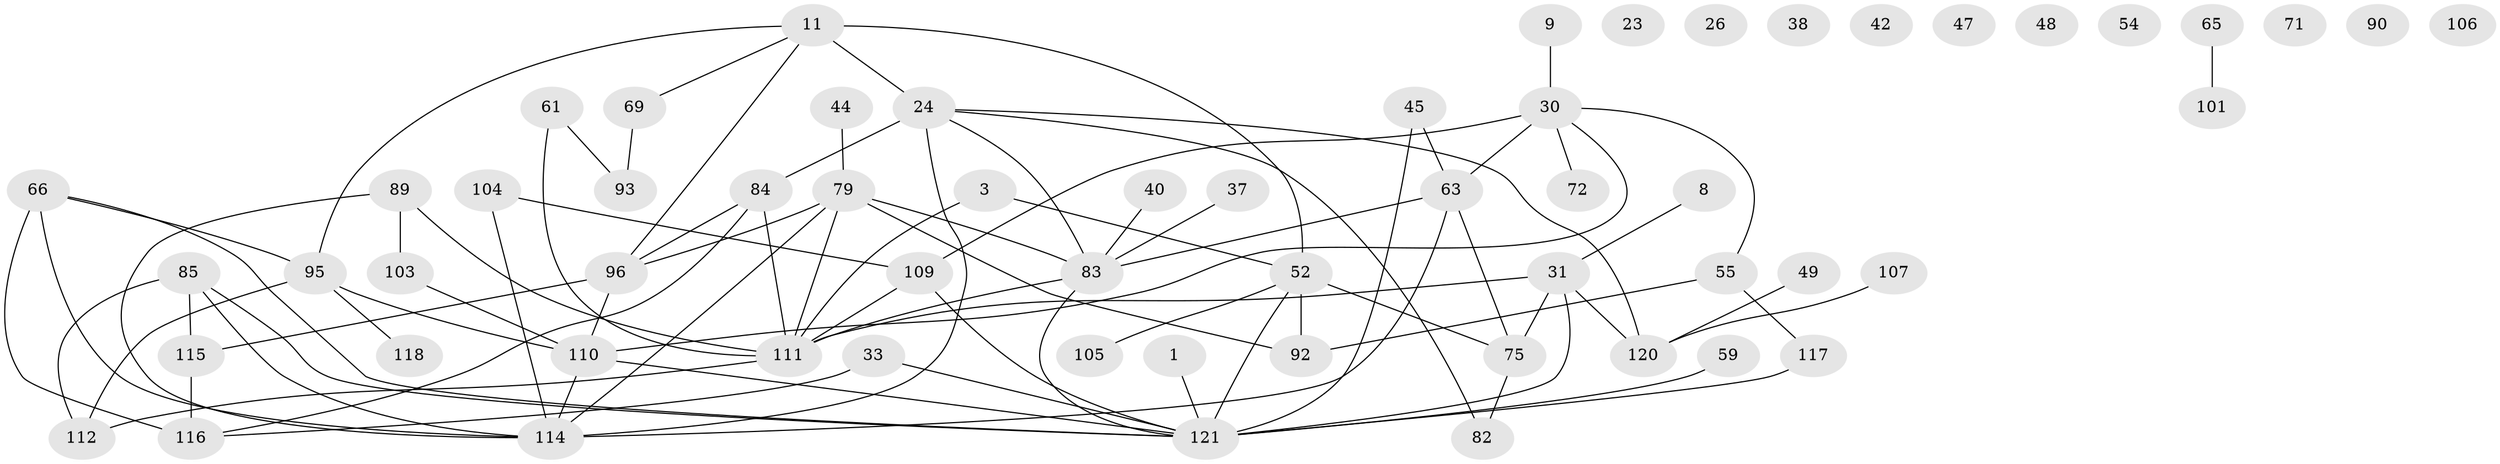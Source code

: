 // original degree distribution, {1: 0.1487603305785124, 4: 0.1322314049586777, 2: 0.21487603305785125, 3: 0.2809917355371901, 6: 0.049586776859504134, 5: 0.05785123966942149, 8: 0.008264462809917356, 0: 0.08264462809917356, 7: 0.024793388429752067}
// Generated by graph-tools (version 1.1) at 2025/38/03/09/25 04:38:51]
// undirected, 60 vertices, 84 edges
graph export_dot {
graph [start="1"]
  node [color=gray90,style=filled];
  1;
  3;
  8;
  9;
  11;
  23;
  24 [super="+5+19"];
  26;
  30;
  31 [super="+7+15"];
  33;
  37;
  38;
  40;
  42;
  44;
  45;
  47;
  48;
  49;
  52 [super="+10"];
  54;
  55;
  59;
  61;
  63 [super="+32"];
  65;
  66;
  69;
  71;
  72;
  75;
  79;
  82;
  83 [super="+67"];
  84 [super="+6+13+70"];
  85 [super="+80"];
  89 [super="+29+41"];
  90;
  92 [super="+76"];
  93;
  95 [super="+86+88"];
  96 [super="+50"];
  101;
  103 [super="+100"];
  104;
  105 [super="+39"];
  106;
  107;
  109;
  110 [super="+28+108"];
  111 [super="+77+20+64+97"];
  112 [super="+34+51"];
  114 [super="+73+102+98"];
  115 [super="+57+60"];
  116 [super="+78"];
  117 [super="+81"];
  118;
  120;
  121 [super="+87+119+94"];
  1 -- 121;
  3 -- 52;
  3 -- 111;
  8 -- 31;
  9 -- 30;
  11 -- 52 [weight=2];
  11 -- 69;
  11 -- 95 [weight=2];
  11 -- 96;
  11 -- 24 [weight=2];
  24 -- 82;
  24 -- 114 [weight=2];
  24 -- 120;
  24 -- 83 [weight=2];
  24 -- 84;
  30 -- 55;
  30 -- 63 [weight=2];
  30 -- 72;
  30 -- 109;
  30 -- 110;
  31 -- 75 [weight=2];
  31 -- 120;
  31 -- 121 [weight=4];
  31 -- 111 [weight=3];
  33 -- 121;
  33 -- 116;
  37 -- 83;
  40 -- 83;
  44 -- 79;
  45 -- 63;
  45 -- 121;
  49 -- 120;
  52 -- 75 [weight=2];
  52 -- 92;
  52 -- 105;
  52 -- 121;
  55 -- 92;
  55 -- 117 [weight=2];
  59 -- 121;
  61 -- 93;
  61 -- 111;
  63 -- 75;
  63 -- 83;
  63 -- 114;
  65 -- 101;
  66 -- 116 [weight=2];
  66 -- 121;
  66 -- 114;
  66 -- 95;
  69 -- 93;
  75 -- 82;
  79 -- 96 [weight=2];
  79 -- 83;
  79 -- 111;
  79 -- 114;
  79 -- 92;
  83 -- 111 [weight=2];
  83 -- 121;
  84 -- 96;
  84 -- 111 [weight=2];
  84 -- 116;
  85 -- 121 [weight=2];
  85 -- 112;
  85 -- 115;
  85 -- 114 [weight=2];
  89 -- 111;
  89 -- 103 [weight=2];
  89 -- 114 [weight=2];
  95 -- 118;
  95 -- 112;
  95 -- 110;
  96 -- 115;
  96 -- 110;
  103 -- 110;
  104 -- 109;
  104 -- 114;
  107 -- 120;
  109 -- 111;
  109 -- 121;
  110 -- 114 [weight=2];
  110 -- 121;
  111 -- 112;
  115 -- 116;
  117 -- 121;
}
